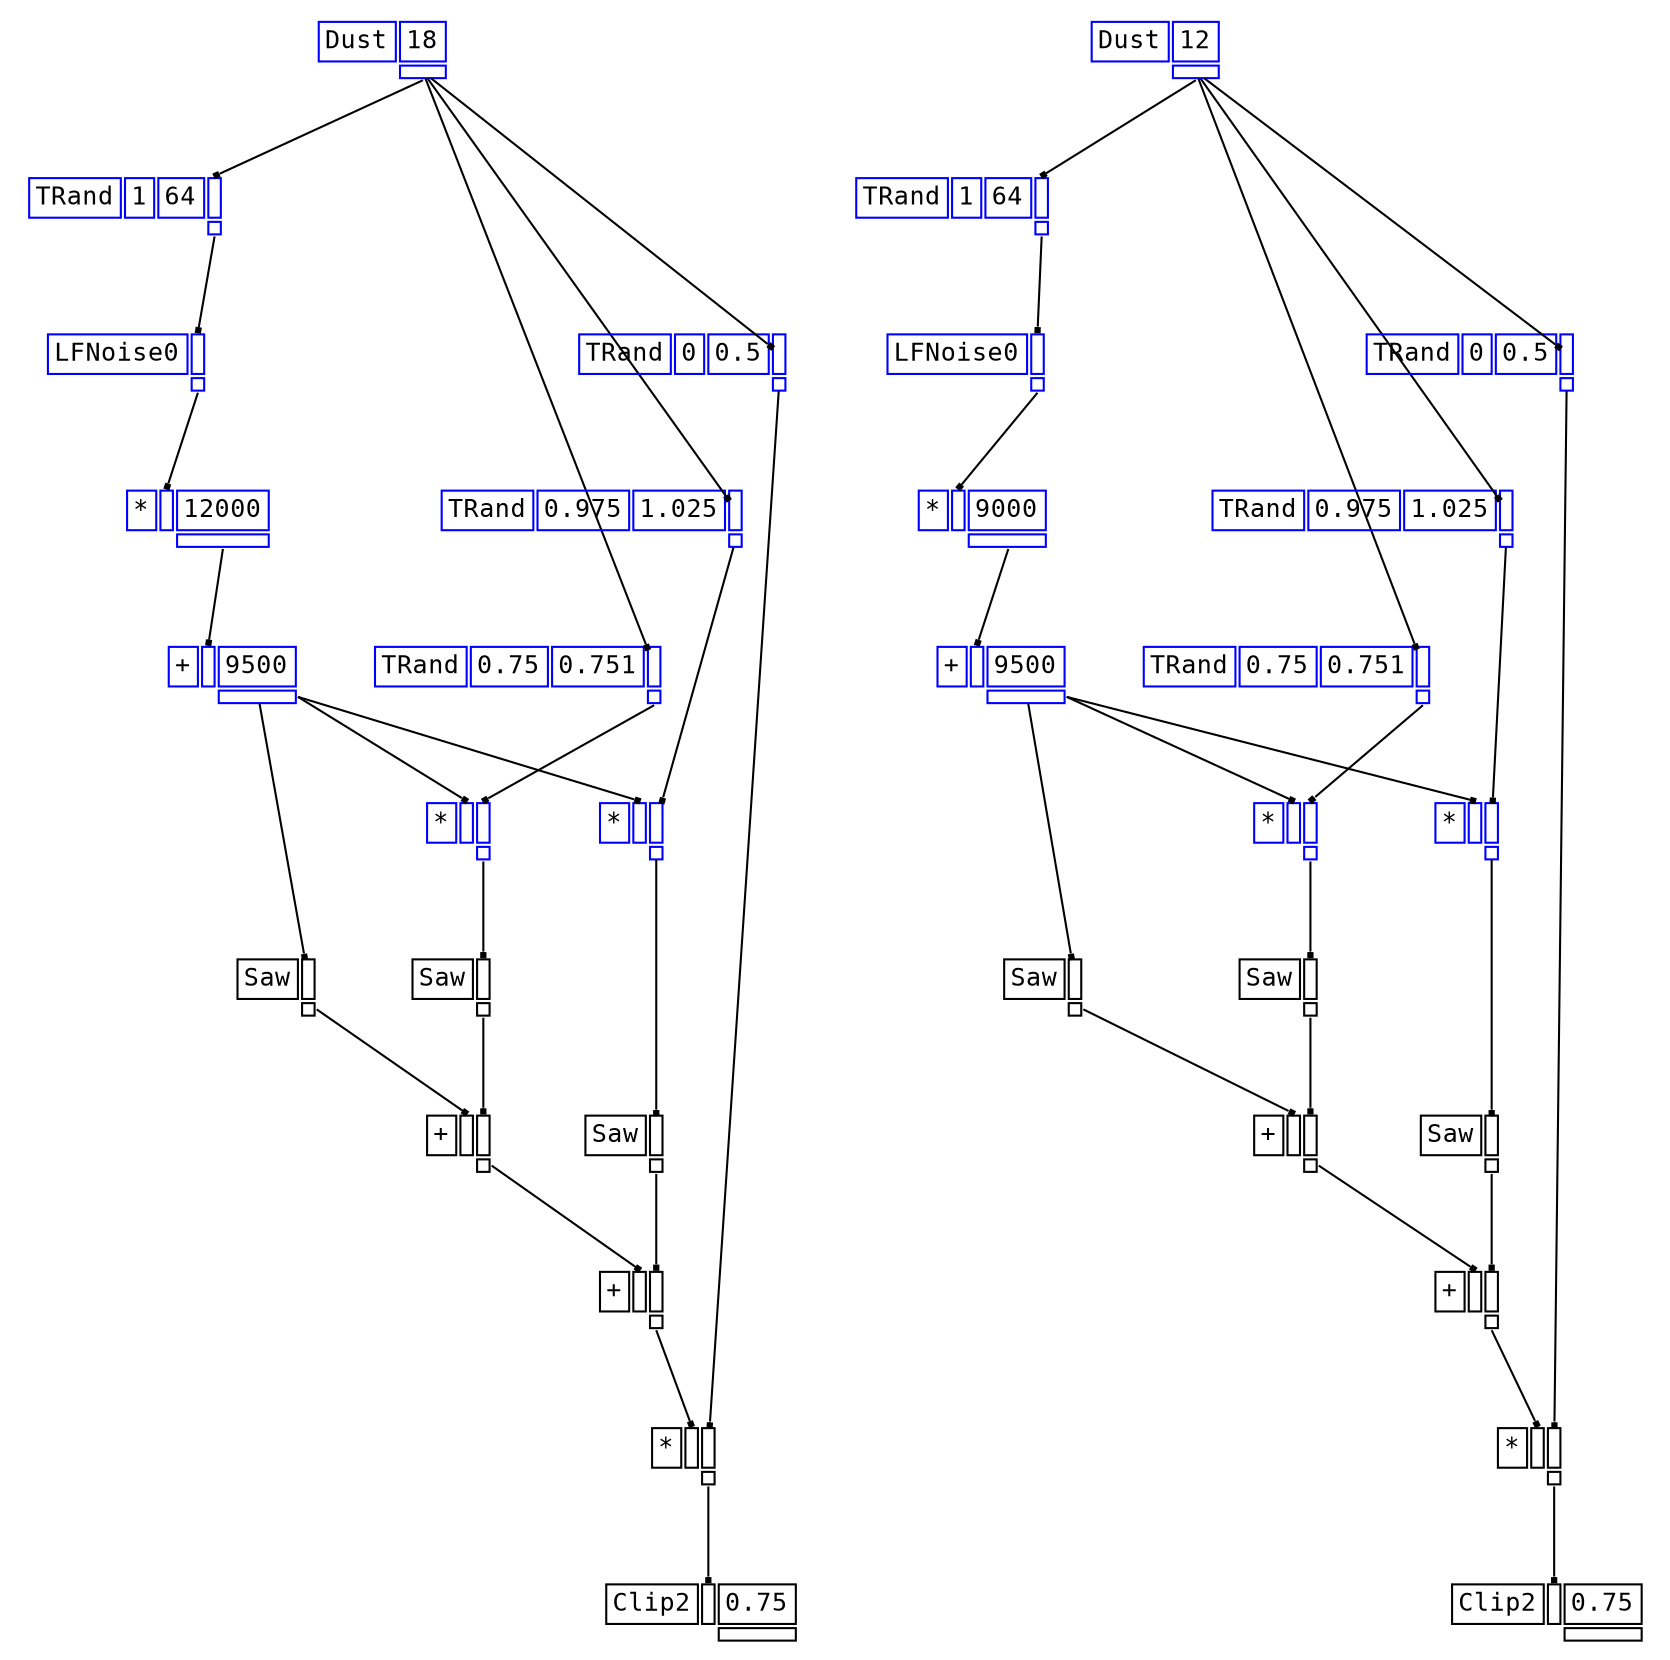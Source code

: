 digraph Anonymous {
graph [splines=false];
node [fontsize=12,fontname="Courier"];
edge [arrowhead=box,arrowsize=0.25];
u_3[shape="plaintext",color="blue",label=<<TABLE BORDER="0" CELLBORDER="1"><TR><TD>Dust</TD><TD ID="u_3:K_0">18</TD></TR><TR><TD BORDER="0"></TD><TD PORT="o_0" ID="u_3:o_0"></TD></TR></TABLE>>];
u_4[shape="plaintext",color="blue",label=<<TABLE BORDER="0" CELLBORDER="1"><TR><TD>TRand</TD><TD ID="u_4:K_0">1</TD><TD ID="u_4:K_1">64</TD><TD PORT="i_2" ID="u_4:i_2"></TD></TR><TR><TD BORDER="0"></TD><TD BORDER="0"></TD><TD BORDER="0"></TD><TD PORT="o_0" ID="u_4:o_0"></TD></TR></TABLE>>];
u_5[shape="plaintext",color="blue",label=<<TABLE BORDER="0" CELLBORDER="1"><TR><TD>LFNoise0</TD><TD PORT="i_0" ID="u_5:i_0"></TD></TR><TR><TD BORDER="0"></TD><TD PORT="o_0" ID="u_5:o_0"></TD></TR></TABLE>>];
u_7[shape="plaintext",color="blue",label=<<TABLE BORDER="0" CELLBORDER="1"><TR><TD>*</TD><TD PORT="i_0" ID="u_7:i_0"></TD><TD ID="u_7:K_1">12000</TD></TR><TR><TD BORDER="0"></TD><TD BORDER="0"></TD><TD PORT="o_0" ID="u_7:o_0"></TD></TR></TABLE>>];
u_9[shape="plaintext",color="blue",label=<<TABLE BORDER="0" CELLBORDER="1"><TR><TD>+</TD><TD PORT="i_0" ID="u_9:i_0"></TD><TD ID="u_9:K_1">9500</TD></TR><TR><TD BORDER="0"></TD><TD BORDER="0"></TD><TD PORT="o_0" ID="u_9:o_0"></TD></TR></TABLE>>];
u_10[shape="plaintext",color="black",label=<<TABLE BORDER="0" CELLBORDER="1"><TR><TD>Saw</TD><TD PORT="i_0" ID="u_10:i_0"></TD></TR><TR><TD BORDER="0"></TD><TD PORT="o_0" ID="u_10:o_0"></TD></TR></TABLE>>];
u_13[shape="plaintext",color="blue",label=<<TABLE BORDER="0" CELLBORDER="1"><TR><TD>TRand</TD><TD ID="u_13:K_0">0.75</TD><TD ID="u_13:K_1">0.751</TD><TD PORT="i_2" ID="u_13:i_2"></TD></TR><TR><TD BORDER="0"></TD><TD BORDER="0"></TD><TD BORDER="0"></TD><TD PORT="o_0" ID="u_13:o_0"></TD></TR></TABLE>>];
u_14[shape="plaintext",color="blue",label=<<TABLE BORDER="0" CELLBORDER="1"><TR><TD>*</TD><TD PORT="i_0" ID="u_14:i_0"></TD><TD PORT="i_1" ID="u_14:i_1"></TD></TR><TR><TD BORDER="0"></TD><TD BORDER="0"></TD><TD PORT="o_0" ID="u_14:o_0"></TD></TR></TABLE>>];
u_15[shape="plaintext",color="black",label=<<TABLE BORDER="0" CELLBORDER="1"><TR><TD>Saw</TD><TD PORT="i_0" ID="u_15:i_0"></TD></TR><TR><TD BORDER="0"></TD><TD PORT="o_0" ID="u_15:o_0"></TD></TR></TABLE>>];
u_16[shape="plaintext",color="black",label=<<TABLE BORDER="0" CELLBORDER="1"><TR><TD>+</TD><TD PORT="i_0" ID="u_16:i_0"></TD><TD PORT="i_1" ID="u_16:i_1"></TD></TR><TR><TD BORDER="0"></TD><TD BORDER="0"></TD><TD PORT="o_0" ID="u_16:o_0"></TD></TR></TABLE>>];
u_19[shape="plaintext",color="blue",label=<<TABLE BORDER="0" CELLBORDER="1"><TR><TD>TRand</TD><TD ID="u_19:K_0">0.975</TD><TD ID="u_19:K_1">1.025</TD><TD PORT="i_2" ID="u_19:i_2"></TD></TR><TR><TD BORDER="0"></TD><TD BORDER="0"></TD><TD BORDER="0"></TD><TD PORT="o_0" ID="u_19:o_0"></TD></TR></TABLE>>];
u_20[shape="plaintext",color="blue",label=<<TABLE BORDER="0" CELLBORDER="1"><TR><TD>*</TD><TD PORT="i_0" ID="u_20:i_0"></TD><TD PORT="i_1" ID="u_20:i_1"></TD></TR><TR><TD BORDER="0"></TD><TD BORDER="0"></TD><TD PORT="o_0" ID="u_20:o_0"></TD></TR></TABLE>>];
u_21[shape="plaintext",color="black",label=<<TABLE BORDER="0" CELLBORDER="1"><TR><TD>Saw</TD><TD PORT="i_0" ID="u_21:i_0"></TD></TR><TR><TD BORDER="0"></TD><TD PORT="o_0" ID="u_21:o_0"></TD></TR></TABLE>>];
u_22[shape="plaintext",color="black",label=<<TABLE BORDER="0" CELLBORDER="1"><TR><TD>+</TD><TD PORT="i_0" ID="u_22:i_0"></TD><TD PORT="i_1" ID="u_22:i_1"></TD></TR><TR><TD BORDER="0"></TD><TD BORDER="0"></TD><TD PORT="o_0" ID="u_22:o_0"></TD></TR></TABLE>>];
u_25[shape="plaintext",color="blue",label=<<TABLE BORDER="0" CELLBORDER="1"><TR><TD>TRand</TD><TD ID="u_25:K_0">0</TD><TD ID="u_25:K_1">0.5</TD><TD PORT="i_2" ID="u_25:i_2"></TD></TR><TR><TD BORDER="0"></TD><TD BORDER="0"></TD><TD BORDER="0"></TD><TD PORT="o_0" ID="u_25:o_0"></TD></TR></TABLE>>];
u_26[shape="plaintext",color="black",label=<<TABLE BORDER="0" CELLBORDER="1"><TR><TD>*</TD><TD PORT="i_0" ID="u_26:i_0"></TD><TD PORT="i_1" ID="u_26:i_1"></TD></TR><TR><TD BORDER="0"></TD><TD BORDER="0"></TD><TD PORT="o_0" ID="u_26:o_0"></TD></TR></TABLE>>];
u_27[shape="plaintext",color="black",label=<<TABLE BORDER="0" CELLBORDER="1"><TR><TD>Clip2</TD><TD PORT="i_0" ID="u_27:i_0"></TD><TD ID="u_27:K_1">0.75</TD></TR><TR><TD BORDER="0"></TD><TD BORDER="0"></TD><TD PORT="o_0" ID="u_27:o_0"></TD></TR></TABLE>>];
u_29[shape="plaintext",color="blue",label=<<TABLE BORDER="0" CELLBORDER="1"><TR><TD>Dust</TD><TD ID="u_29:K_0">12</TD></TR><TR><TD BORDER="0"></TD><TD PORT="o_0" ID="u_29:o_0"></TD></TR></TABLE>>];
u_30[shape="plaintext",color="blue",label=<<TABLE BORDER="0" CELLBORDER="1"><TR><TD>TRand</TD><TD ID="u_30:K_0">1</TD><TD ID="u_30:K_1">64</TD><TD PORT="i_2" ID="u_30:i_2"></TD></TR><TR><TD BORDER="0"></TD><TD BORDER="0"></TD><TD BORDER="0"></TD><TD PORT="o_0" ID="u_30:o_0"></TD></TR></TABLE>>];
u_31[shape="plaintext",color="blue",label=<<TABLE BORDER="0" CELLBORDER="1"><TR><TD>LFNoise0</TD><TD PORT="i_0" ID="u_31:i_0"></TD></TR><TR><TD BORDER="0"></TD><TD PORT="o_0" ID="u_31:o_0"></TD></TR></TABLE>>];
u_33[shape="plaintext",color="blue",label=<<TABLE BORDER="0" CELLBORDER="1"><TR><TD>*</TD><TD PORT="i_0" ID="u_33:i_0"></TD><TD ID="u_33:K_1">9000</TD></TR><TR><TD BORDER="0"></TD><TD BORDER="0"></TD><TD PORT="o_0" ID="u_33:o_0"></TD></TR></TABLE>>];
u_34[shape="plaintext",color="blue",label=<<TABLE BORDER="0" CELLBORDER="1"><TR><TD>+</TD><TD PORT="i_0" ID="u_34:i_0"></TD><TD ID="u_34:K_1">9500</TD></TR><TR><TD BORDER="0"></TD><TD BORDER="0"></TD><TD PORT="o_0" ID="u_34:o_0"></TD></TR></TABLE>>];
u_35[shape="plaintext",color="black",label=<<TABLE BORDER="0" CELLBORDER="1"><TR><TD>Saw</TD><TD PORT="i_0" ID="u_35:i_0"></TD></TR><TR><TD BORDER="0"></TD><TD PORT="o_0" ID="u_35:o_0"></TD></TR></TABLE>>];
u_36[shape="plaintext",color="blue",label=<<TABLE BORDER="0" CELLBORDER="1"><TR><TD>TRand</TD><TD ID="u_36:K_0">0.75</TD><TD ID="u_36:K_1">0.751</TD><TD PORT="i_2" ID="u_36:i_2"></TD></TR><TR><TD BORDER="0"></TD><TD BORDER="0"></TD><TD BORDER="0"></TD><TD PORT="o_0" ID="u_36:o_0"></TD></TR></TABLE>>];
u_37[shape="plaintext",color="blue",label=<<TABLE BORDER="0" CELLBORDER="1"><TR><TD>*</TD><TD PORT="i_0" ID="u_37:i_0"></TD><TD PORT="i_1" ID="u_37:i_1"></TD></TR><TR><TD BORDER="0"></TD><TD BORDER="0"></TD><TD PORT="o_0" ID="u_37:o_0"></TD></TR></TABLE>>];
u_38[shape="plaintext",color="black",label=<<TABLE BORDER="0" CELLBORDER="1"><TR><TD>Saw</TD><TD PORT="i_0" ID="u_38:i_0"></TD></TR><TR><TD BORDER="0"></TD><TD PORT="o_0" ID="u_38:o_0"></TD></TR></TABLE>>];
u_39[shape="plaintext",color="black",label=<<TABLE BORDER="0" CELLBORDER="1"><TR><TD>+</TD><TD PORT="i_0" ID="u_39:i_0"></TD><TD PORT="i_1" ID="u_39:i_1"></TD></TR><TR><TD BORDER="0"></TD><TD BORDER="0"></TD><TD PORT="o_0" ID="u_39:o_0"></TD></TR></TABLE>>];
u_40[shape="plaintext",color="blue",label=<<TABLE BORDER="0" CELLBORDER="1"><TR><TD>TRand</TD><TD ID="u_40:K_0">0.975</TD><TD ID="u_40:K_1">1.025</TD><TD PORT="i_2" ID="u_40:i_2"></TD></TR><TR><TD BORDER="0"></TD><TD BORDER="0"></TD><TD BORDER="0"></TD><TD PORT="o_0" ID="u_40:o_0"></TD></TR></TABLE>>];
u_41[shape="plaintext",color="blue",label=<<TABLE BORDER="0" CELLBORDER="1"><TR><TD>*</TD><TD PORT="i_0" ID="u_41:i_0"></TD><TD PORT="i_1" ID="u_41:i_1"></TD></TR><TR><TD BORDER="0"></TD><TD BORDER="0"></TD><TD PORT="o_0" ID="u_41:o_0"></TD></TR></TABLE>>];
u_42[shape="plaintext",color="black",label=<<TABLE BORDER="0" CELLBORDER="1"><TR><TD>Saw</TD><TD PORT="i_0" ID="u_42:i_0"></TD></TR><TR><TD BORDER="0"></TD><TD PORT="o_0" ID="u_42:o_0"></TD></TR></TABLE>>];
u_43[shape="plaintext",color="black",label=<<TABLE BORDER="0" CELLBORDER="1"><TR><TD>+</TD><TD PORT="i_0" ID="u_43:i_0"></TD><TD PORT="i_1" ID="u_43:i_1"></TD></TR><TR><TD BORDER="0"></TD><TD BORDER="0"></TD><TD PORT="o_0" ID="u_43:o_0"></TD></TR></TABLE>>];
u_44[shape="plaintext",color="blue",label=<<TABLE BORDER="0" CELLBORDER="1"><TR><TD>TRand</TD><TD ID="u_44:K_0">0</TD><TD ID="u_44:K_1">0.5</TD><TD PORT="i_2" ID="u_44:i_2"></TD></TR><TR><TD BORDER="0"></TD><TD BORDER="0"></TD><TD BORDER="0"></TD><TD PORT="o_0" ID="u_44:o_0"></TD></TR></TABLE>>];
u_45[shape="plaintext",color="black",label=<<TABLE BORDER="0" CELLBORDER="1"><TR><TD>*</TD><TD PORT="i_0" ID="u_45:i_0"></TD><TD PORT="i_1" ID="u_45:i_1"></TD></TR><TR><TD BORDER="0"></TD><TD BORDER="0"></TD><TD PORT="o_0" ID="u_45:o_0"></TD></TR></TABLE>>];
u_46[shape="plaintext",color="black",label=<<TABLE BORDER="0" CELLBORDER="1"><TR><TD>Clip2</TD><TD PORT="i_0" ID="u_46:i_0"></TD><TD ID="u_46:K_1">0.75</TD></TR><TR><TD BORDER="0"></TD><TD BORDER="0"></TD><TD PORT="o_0" ID="u_46:o_0"></TD></TR></TABLE>>];
u_3:o_0 -> u_4:i_2;
u_4:o_0 -> u_5:i_0;
u_5:o_0 -> u_7:i_0;
u_7:o_0 -> u_9:i_0;
u_9:o_0 -> u_10:i_0;
u_3:o_0 -> u_13:i_2;
u_9:o_0 -> u_14:i_0;
u_13:o_0 -> u_14:i_1;
u_14:o_0 -> u_15:i_0;
u_10:o_0 -> u_16:i_0;
u_15:o_0 -> u_16:i_1;
u_3:o_0 -> u_19:i_2;
u_9:o_0 -> u_20:i_0;
u_19:o_0 -> u_20:i_1;
u_20:o_0 -> u_21:i_0;
u_16:o_0 -> u_22:i_0;
u_21:o_0 -> u_22:i_1;
u_3:o_0 -> u_25:i_2;
u_22:o_0 -> u_26:i_0;
u_25:o_0 -> u_26:i_1;
u_26:o_0 -> u_27:i_0;
u_29:o_0 -> u_30:i_2;
u_30:o_0 -> u_31:i_0;
u_31:o_0 -> u_33:i_0;
u_33:o_0 -> u_34:i_0;
u_34:o_0 -> u_35:i_0;
u_29:o_0 -> u_36:i_2;
u_34:o_0 -> u_37:i_0;
u_36:o_0 -> u_37:i_1;
u_37:o_0 -> u_38:i_0;
u_35:o_0 -> u_39:i_0;
u_38:o_0 -> u_39:i_1;
u_29:o_0 -> u_40:i_2;
u_34:o_0 -> u_41:i_0;
u_40:o_0 -> u_41:i_1;
u_41:o_0 -> u_42:i_0;
u_39:o_0 -> u_43:i_0;
u_42:o_0 -> u_43:i_1;
u_29:o_0 -> u_44:i_2;
u_43:o_0 -> u_45:i_0;
u_44:o_0 -> u_45:i_1;
u_45:o_0 -> u_46:i_0;
}
